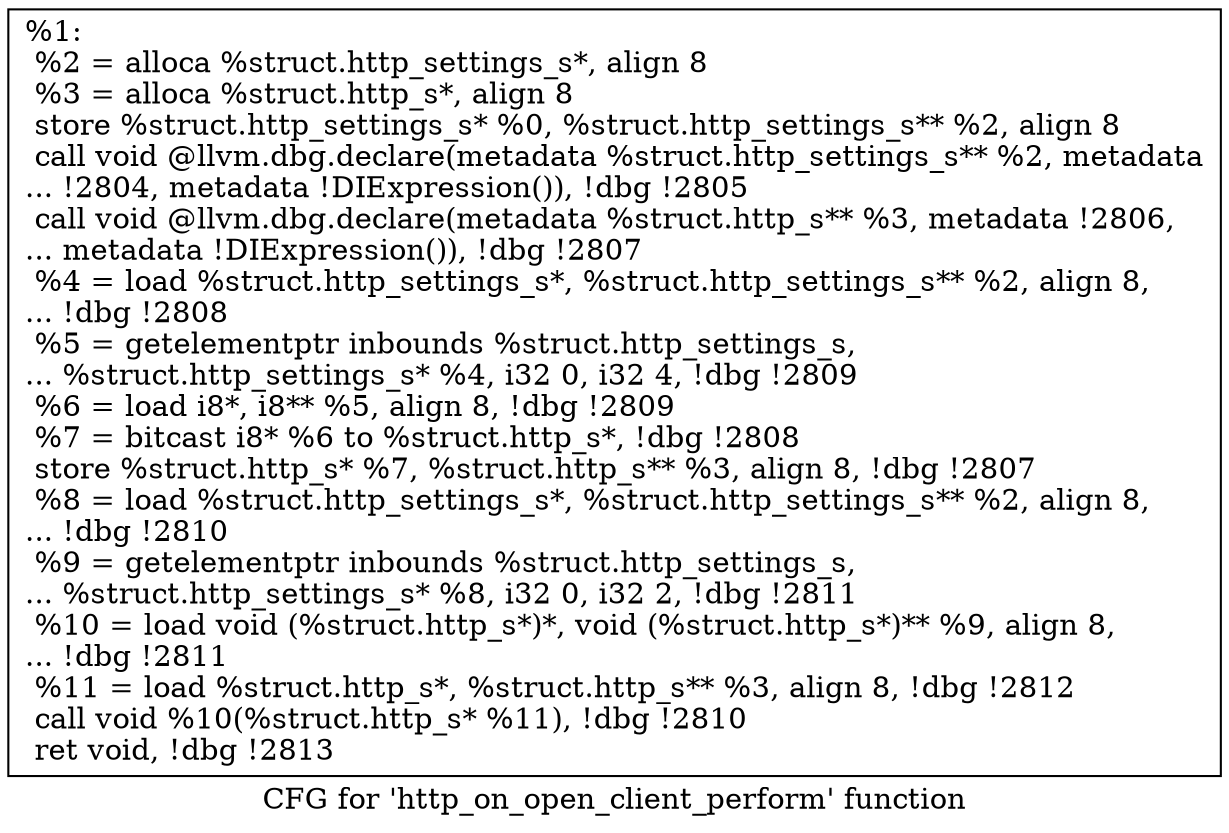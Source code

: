 digraph "CFG for 'http_on_open_client_perform' function" {
	label="CFG for 'http_on_open_client_perform' function";

	Node0x55685238eb70 [shape=record,label="{%1:\l  %2 = alloca %struct.http_settings_s*, align 8\l  %3 = alloca %struct.http_s*, align 8\l  store %struct.http_settings_s* %0, %struct.http_settings_s** %2, align 8\l  call void @llvm.dbg.declare(metadata %struct.http_settings_s** %2, metadata\l... !2804, metadata !DIExpression()), !dbg !2805\l  call void @llvm.dbg.declare(metadata %struct.http_s** %3, metadata !2806,\l... metadata !DIExpression()), !dbg !2807\l  %4 = load %struct.http_settings_s*, %struct.http_settings_s** %2, align 8,\l... !dbg !2808\l  %5 = getelementptr inbounds %struct.http_settings_s,\l... %struct.http_settings_s* %4, i32 0, i32 4, !dbg !2809\l  %6 = load i8*, i8** %5, align 8, !dbg !2809\l  %7 = bitcast i8* %6 to %struct.http_s*, !dbg !2808\l  store %struct.http_s* %7, %struct.http_s** %3, align 8, !dbg !2807\l  %8 = load %struct.http_settings_s*, %struct.http_settings_s** %2, align 8,\l... !dbg !2810\l  %9 = getelementptr inbounds %struct.http_settings_s,\l... %struct.http_settings_s* %8, i32 0, i32 2, !dbg !2811\l  %10 = load void (%struct.http_s*)*, void (%struct.http_s*)** %9, align 8,\l... !dbg !2811\l  %11 = load %struct.http_s*, %struct.http_s** %3, align 8, !dbg !2812\l  call void %10(%struct.http_s* %11), !dbg !2810\l  ret void, !dbg !2813\l}"];
}
